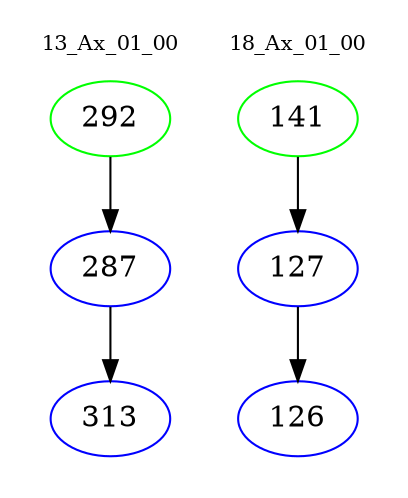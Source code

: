 digraph{
subgraph cluster_0 {
color = white
label = "13_Ax_01_00";
fontsize=10;
T0_292 [label="292", color="green"]
T0_292 -> T0_287 [color="black"]
T0_287 [label="287", color="blue"]
T0_287 -> T0_313 [color="black"]
T0_313 [label="313", color="blue"]
}
subgraph cluster_1 {
color = white
label = "18_Ax_01_00";
fontsize=10;
T1_141 [label="141", color="green"]
T1_141 -> T1_127 [color="black"]
T1_127 [label="127", color="blue"]
T1_127 -> T1_126 [color="black"]
T1_126 [label="126", color="blue"]
}
}
